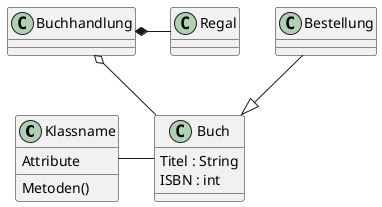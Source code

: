 @startuml
class Klassname {
Attribute
Metoden()
}
class Buch {
Titel : String
ISBN : int
}

Klassname - Buch

class Bestellung {}
Bestellung --|> Buch
class Buchhandlung {}
class Regal {}
Buchhandlung *- Regal

Buchhandlung o-- Buch

@enduml